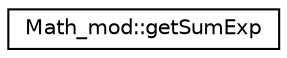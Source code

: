 digraph "Graphical Class Hierarchy"
{
 // LATEX_PDF_SIZE
  edge [fontname="Helvetica",fontsize="10",labelfontname="Helvetica",labelfontsize="10"];
  node [fontname="Helvetica",fontsize="10",shape=record];
  rankdir="LR";
  Node0 [label="Math_mod::getSumExp",height=0.2,width=0.4,color="black", fillcolor="white", style="filled",URL="$interfaceMath__mod_1_1getSumExp.html",tooltip=" "];
}
